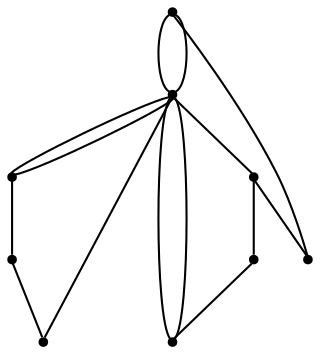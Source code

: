 graph {
  node [shape=point,comment="{\"directed\":false,\"doi\":\"10.1007/978-3-540-31843-9_20\",\"figure\":\"4\"}"]

  v0 [pos="1041.943831758721,1956.277783711751"]
  v1 [pos="963.6792628088663,2511.777750651041"]
  v2 [pos="804.6496820494185,2234.277788798014"]
  v3 [pos="726.1350767623546,1956.277783711751"]
  v4 [pos="1042.1938680959302,2034.777768452962"]
  v5 [pos="962.929106104651,2431.777763366699"]
  v6 [pos="804.6496820494185,2311.2777709960938"]
  v7 [pos="806.4000000000001,2154.7777811686196"]
  v8 [pos="725.6349563953488,2034.5277786254878"]

  v0 -- v2 [id="-1",pos="1041.943831758721,1956.277783711751 1038.4473292151163,1980.7528177897134 1032.5462300145348,2011.427815755208 1014.6803960755814,2030.348714192708 990.330023619186,2055.8319091796875 952.056277252907,2076.5360514322915 922.4049055232558,2095.319366455078 892.7785882994186,2114.3361409505205 854.746484375,2134.5860799153643 830.1252180232558,2159.94873046875 812.2052688953488,2179.4944763183594 806.6291787790698,2207.6944986979165 804.6496820494185,2234.277788798014"]
  v1 -- v2 [id="-2",pos="963.6792628088663,2511.777750651041 957.073855377907,2430.1319122314453 934.515515988372,2422.706858317057 878.8592841569767,2367.9110209147134 826.8704851017442,2318.106969197591 809.6881177325581,2308.3735148111978 804.6496820494185,2234.277788798014"]
  v8 -- v3 [id="-3",pos="725.6349563953488,2034.5277786254878 726.1350767623546,1956.277783711751 726.1350767623546,1956.277783711751 726.1350767623546,1956.277783711751"]
  v2 -- v3 [id="-4",pos="804.6496820494185,2234.277788798014 802.9118277616279,2170.5276489257812 798.198464752907,2153.7277221679688 767.826171875,2099.1694132486978 735.04921875,2040.5776977539062 727.5436773255814,2024.6610005696612 726.1350767623546,1956.277783711751"]
  v2 -- v1 [id="-5",pos="804.6496820494185,2234.277788798014 963.6792628088663,2511.777750651041 963.6792628088663,2511.777750651041 963.6792628088663,2511.777750651041"]
  v6 -- v2 [id="-6",pos="804.6496820494185,2311.2777709960938 804.6496820494185,2234.277788798014 804.6496820494185,2234.277788798014 804.6496820494185,2234.277788798014"]
  v2 -- v3 [id="-7",pos="804.6496820494185,2234.277788798014 726.1350767623546,1956.277783711751 726.1350767623546,1956.277783711751 726.1350767623546,1956.277783711751"]
  v2 -- v7 [id="-8",pos="804.6496820494185,2234.277788798014 806.4000000000001,2154.7777811686196 806.4000000000001,2154.7777811686196 806.4000000000001,2154.7777811686196"]
  v7 -- v8 [id="-9",pos="806.4000000000001,2154.7777811686196 725.6349563953488,2034.5277786254878 725.6349563953488,2034.5277786254878 725.6349563953488,2034.5277786254878"]
  v7 -- v4 [id="-11",pos="806.4000000000001,2154.7777811686196 1042.1938680959302,2034.777768452962 1042.1938680959302,2034.777768452962 1042.1938680959302,2034.777768452962"]
  v2 -- v0 [id="-12",pos="804.6496820494185,2234.277788798014 1041.943831758721,1956.277783711751 1041.943831758721,1956.277783711751 1041.943831758721,1956.277783711751"]
  v4 -- v0 [id="-13",pos="1042.1938680959302,2034.777768452962 1041.943831758721,1956.277783711751 1041.943831758721,1956.277783711751 1041.943831758721,1956.277783711751"]
  v5 -- v6 [id="-14",pos="962.929106104651,2431.777763366699 804.6496820494185,2311.2777709960938 804.6496820494185,2311.2777709960938 804.6496820494185,2311.2777709960938"]
  v1 -- v5 [id="-15",pos="963.6792628088663,2511.777750651041 962.929106104651,2431.777763366699 962.929106104651,2431.777763366699 962.929106104651,2431.777763366699"]
}